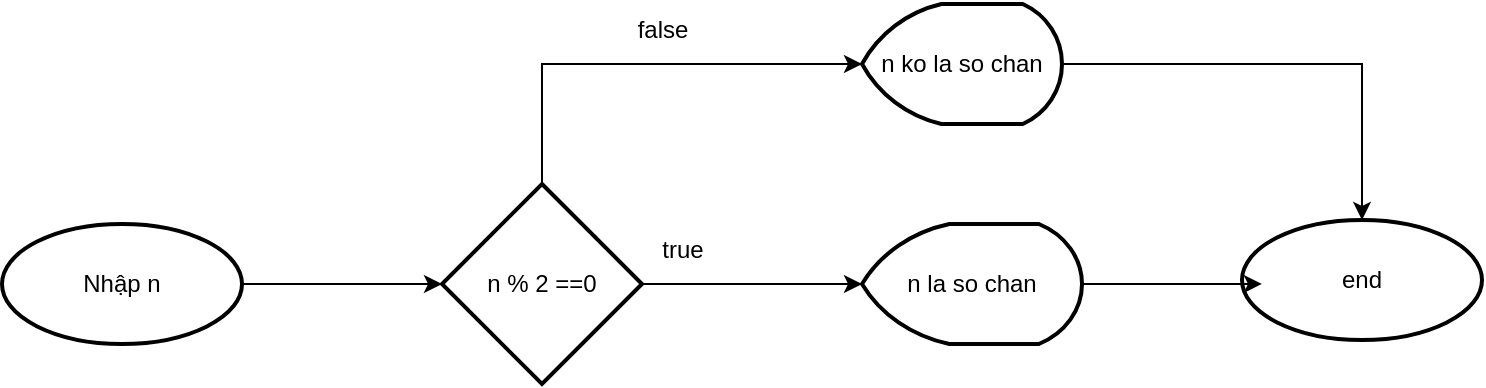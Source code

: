 <mxfile version="25.0.3">
  <diagram name="Page-1" id="ncddZihTLWJMlfTjUSpS">
    <mxGraphModel dx="874" dy="468" grid="1" gridSize="10" guides="1" tooltips="1" connect="1" arrows="1" fold="1" page="1" pageScale="1" pageWidth="850" pageHeight="1100" math="0" shadow="0">
      <root>
        <mxCell id="0" />
        <mxCell id="1" parent="0" />
        <mxCell id="UbkMghXz4nUbj46d38Ch-2" style="edgeStyle=orthogonalEdgeStyle;rounded=0;orthogonalLoop=1;jettySize=auto;html=1;" edge="1" parent="1" source="UbkMghXz4nUbj46d38Ch-1">
          <mxGeometry relative="1" as="geometry">
            <mxPoint x="260" y="230" as="targetPoint" />
          </mxGeometry>
        </mxCell>
        <mxCell id="UbkMghXz4nUbj46d38Ch-1" value="Nhập n" style="strokeWidth=2;html=1;shape=mxgraph.flowchart.start_1;whiteSpace=wrap;" vertex="1" parent="1">
          <mxGeometry x="40" y="200" width="120" height="60" as="geometry" />
        </mxCell>
        <mxCell id="UbkMghXz4nUbj46d38Ch-4" style="edgeStyle=orthogonalEdgeStyle;rounded=0;orthogonalLoop=1;jettySize=auto;html=1;" edge="1" parent="1" source="UbkMghXz4nUbj46d38Ch-3">
          <mxGeometry relative="1" as="geometry">
            <mxPoint x="470" y="230" as="targetPoint" />
          </mxGeometry>
        </mxCell>
        <mxCell id="UbkMghXz4nUbj46d38Ch-7" style="edgeStyle=orthogonalEdgeStyle;rounded=0;orthogonalLoop=1;jettySize=auto;html=1;" edge="1" parent="1" source="UbkMghXz4nUbj46d38Ch-3" target="UbkMghXz4nUbj46d38Ch-8">
          <mxGeometry relative="1" as="geometry">
            <mxPoint x="470" y="120" as="targetPoint" />
            <Array as="points">
              <mxPoint x="310" y="120" />
              <mxPoint x="311" y="120" />
            </Array>
          </mxGeometry>
        </mxCell>
        <mxCell id="UbkMghXz4nUbj46d38Ch-3" value="n % 2 ==0" style="strokeWidth=2;html=1;shape=mxgraph.flowchart.decision;whiteSpace=wrap;" vertex="1" parent="1">
          <mxGeometry x="260" y="180" width="100" height="100" as="geometry" />
        </mxCell>
        <mxCell id="UbkMghXz4nUbj46d38Ch-5" value="n la so chan" style="strokeWidth=2;html=1;shape=mxgraph.flowchart.display;whiteSpace=wrap;" vertex="1" parent="1">
          <mxGeometry x="470" y="200" width="110" height="60" as="geometry" />
        </mxCell>
        <mxCell id="UbkMghXz4nUbj46d38Ch-6" value="true" style="text;html=1;align=center;verticalAlign=middle;resizable=0;points=[];autosize=1;strokeColor=none;fillColor=none;" vertex="1" parent="1">
          <mxGeometry x="360" y="198" width="40" height="30" as="geometry" />
        </mxCell>
        <mxCell id="UbkMghXz4nUbj46d38Ch-12" style="edgeStyle=orthogonalEdgeStyle;rounded=0;orthogonalLoop=1;jettySize=auto;html=1;entryX=0.5;entryY=0;entryDx=0;entryDy=0;entryPerimeter=0;" edge="1" parent="1" source="UbkMghXz4nUbj46d38Ch-8" target="UbkMghXz4nUbj46d38Ch-10">
          <mxGeometry relative="1" as="geometry">
            <mxPoint x="720" y="120" as="targetPoint" />
          </mxGeometry>
        </mxCell>
        <mxCell id="UbkMghXz4nUbj46d38Ch-8" value="n ko la so chan" style="strokeWidth=2;html=1;shape=mxgraph.flowchart.display;whiteSpace=wrap;" vertex="1" parent="1">
          <mxGeometry x="470" y="90" width="100" height="60" as="geometry" />
        </mxCell>
        <mxCell id="UbkMghXz4nUbj46d38Ch-9" value="false" style="text;html=1;align=center;verticalAlign=middle;resizable=0;points=[];autosize=1;strokeColor=none;fillColor=none;" vertex="1" parent="1">
          <mxGeometry x="345" y="88" width="50" height="30" as="geometry" />
        </mxCell>
        <mxCell id="UbkMghXz4nUbj46d38Ch-10" value="end" style="strokeWidth=2;html=1;shape=mxgraph.flowchart.start_1;whiteSpace=wrap;" vertex="1" parent="1">
          <mxGeometry x="660" y="198" width="120" height="60" as="geometry" />
        </mxCell>
        <mxCell id="UbkMghXz4nUbj46d38Ch-11" style="edgeStyle=orthogonalEdgeStyle;rounded=0;orthogonalLoop=1;jettySize=auto;html=1;entryX=0.083;entryY=0.533;entryDx=0;entryDy=0;entryPerimeter=0;" edge="1" parent="1" source="UbkMghXz4nUbj46d38Ch-5" target="UbkMghXz4nUbj46d38Ch-10">
          <mxGeometry relative="1" as="geometry" />
        </mxCell>
      </root>
    </mxGraphModel>
  </diagram>
</mxfile>
